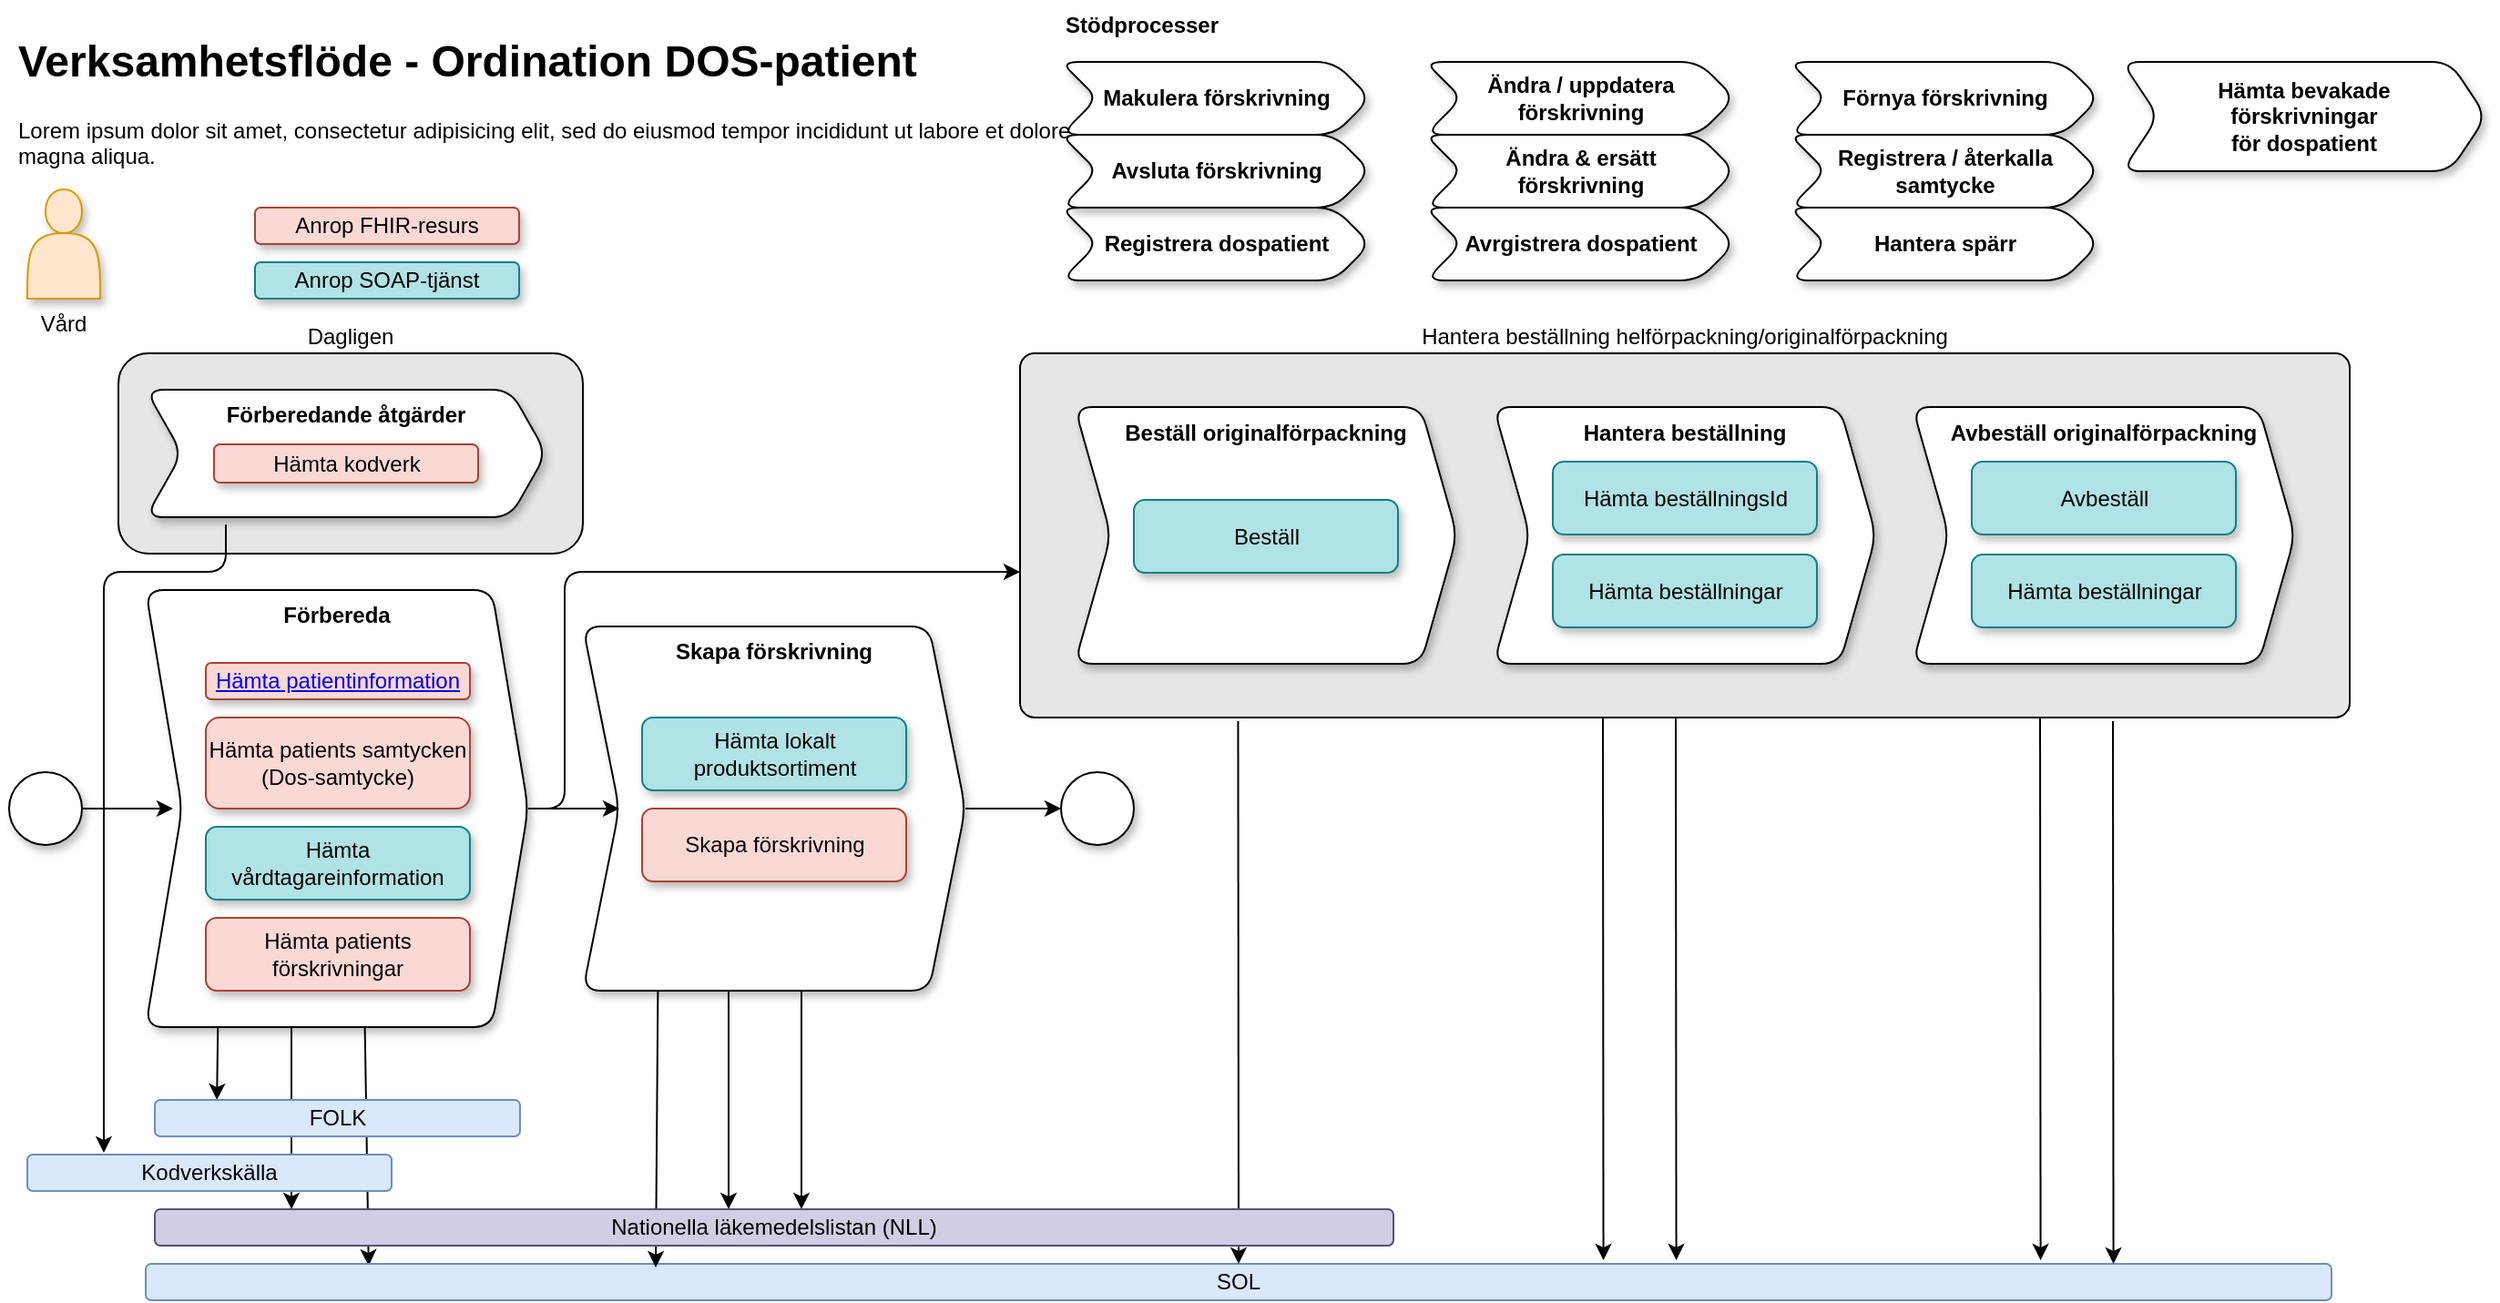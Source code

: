 <mxfile version="13.8.5" type="github">
  <diagram id="GABBl2dpVVqAl6sFdLsY" name="Page-1">
    <mxGraphModel dx="1865" dy="1918" grid="1" gridSize="10" guides="1" tooltips="1" connect="1" arrows="1" fold="1" page="1" pageScale="1" pageWidth="850" pageHeight="1100" math="0" shadow="0">
      <root>
        <mxCell id="0" />
        <mxCell id="1" parent="0" />
        <mxCell id="sEFjxK3mFK4mutGB9BbR-26" value="Skapa förskrivning" style="shape=step;perimeter=stepPerimeter;whiteSpace=wrap;html=1;fixedSize=1;rounded=1;shadow=1;fontStyle=1;horizontal=1;verticalAlign=top;" vertex="1" parent="1">
          <mxGeometry x="315" y="-760" width="210" height="200" as="geometry" />
        </mxCell>
        <mxCell id="sEFjxK3mFK4mutGB9BbR-44" value="&lt;div align=&quot;left&quot;&gt;Dagligen&lt;/div&gt;" style="rounded=1;whiteSpace=wrap;html=1;align=center;labelPosition=center;verticalLabelPosition=top;verticalAlign=bottom;fillColor=#E6E6E6;" vertex="1" parent="1">
          <mxGeometry x="60" y="-910" width="255" height="110" as="geometry" />
        </mxCell>
        <mxCell id="sEFjxK3mFK4mutGB9BbR-40" value="Förberedande åtgärder" style="shape=step;perimeter=stepPerimeter;whiteSpace=wrap;html=1;fixedSize=1;rounded=1;shadow=1;fontStyle=1;horizontal=1;verticalAlign=top;" vertex="1" parent="1">
          <mxGeometry x="75" y="-890" width="220" height="70" as="geometry" />
        </mxCell>
        <mxCell id="sEFjxK3mFK4mutGB9BbR-3" value="" style="endArrow=classic;html=1;strokeColor=#000000;fontSize=12;align=center;entryX=0;entryY=0.5;entryDx=0;entryDy=0;exitX=1;exitY=0.5;exitDx=0;exitDy=0;" edge="1" parent="1">
          <mxGeometry width="50" height="50" relative="1" as="geometry">
            <mxPoint x="40" y="-660" as="sourcePoint" />
            <mxPoint x="90" y="-660" as="targetPoint" />
          </mxGeometry>
        </mxCell>
        <mxCell id="sEFjxK3mFK4mutGB9BbR-5" value="&lt;h1&gt;Verksamhetsflöde - Ordination DOS-patient&lt;br&gt;&lt;/h1&gt;&lt;p&gt;Lorem ipsum dolor sit amet, consectetur adipisicing elit, sed do eiusmod tempor incididunt ut labore et dolore magna aliqua.&lt;/p&gt;" style="text;html=1;strokeColor=none;fillColor=none;spacing=5;spacingTop=-20;whiteSpace=wrap;overflow=hidden;rounded=0;shadow=1;fontSize=12;" vertex="1" parent="1">
          <mxGeometry y="-1090" width="600" height="120" as="geometry" />
        </mxCell>
        <mxCell id="sEFjxK3mFK4mutGB9BbR-6" value="Anrop SOAP-tjänst" style="rounded=1;whiteSpace=wrap;html=1;shadow=1;fontSize=12;fillColor=#b0e3e6;strokeColor=#0e8088;" vertex="1" parent="1">
          <mxGeometry x="135" y="-960" width="145" height="20" as="geometry" />
        </mxCell>
        <mxCell id="sEFjxK3mFK4mutGB9BbR-7" value="Anrop FHIR-resurs" style="rounded=1;whiteSpace=wrap;html=1;shadow=1;fontSize=12;fillColor=#fad9d5;strokeColor=#ae4132;" vertex="1" parent="1">
          <mxGeometry x="135" y="-990" width="145" height="20" as="geometry" />
        </mxCell>
        <mxCell id="sEFjxK3mFK4mutGB9BbR-9" value="Vård" style="shape=actor;whiteSpace=wrap;html=1;rounded=1;shadow=1;labelPosition=center;verticalLabelPosition=bottom;align=center;verticalAlign=top;fillColor=#ffe6cc;strokeColor=#d79b00;" vertex="1" parent="1">
          <mxGeometry x="10" y="-1000" width="40" height="60" as="geometry" />
        </mxCell>
        <mxCell id="sEFjxK3mFK4mutGB9BbR-10" value="&lt;b&gt;Stödprocesser&lt;/b&gt;" style="text;html=1;strokeColor=none;fillColor=none;align=left;verticalAlign=middle;whiteSpace=wrap;rounded=0;shadow=1;fontSize=12;" vertex="1" parent="1">
          <mxGeometry x="577.5" y="-1100" width="219" height="20" as="geometry" />
        </mxCell>
        <mxCell id="sEFjxK3mFK4mutGB9BbR-11" value="Ändra / uppdatera förskrivning" style="shape=step;perimeter=stepPerimeter;whiteSpace=wrap;html=1;fixedSize=1;rounded=1;shadow=1;fontStyle=1" vertex="1" parent="1">
          <mxGeometry x="777.5" y="-1070" width="170" height="40" as="geometry" />
        </mxCell>
        <mxCell id="sEFjxK3mFK4mutGB9BbR-13" value="" style="ellipse;whiteSpace=wrap;html=1;aspect=fixed;rounded=1;shadow=1;fontSize=12;" vertex="1" parent="1">
          <mxGeometry y="-680" width="40" height="40" as="geometry" />
        </mxCell>
        <mxCell id="sEFjxK3mFK4mutGB9BbR-70" style="edgeStyle=orthogonalEdgeStyle;rounded=0;orthogonalLoop=1;jettySize=auto;html=1;exitX=1;exitY=0.5;exitDx=0;exitDy=0;entryX=0;entryY=0.5;entryDx=0;entryDy=0;" edge="1" parent="1" source="sEFjxK3mFK4mutGB9BbR-17" target="sEFjxK3mFK4mutGB9BbR-26">
          <mxGeometry relative="1" as="geometry" />
        </mxCell>
        <mxCell id="sEFjxK3mFK4mutGB9BbR-73" style="edgeStyle=orthogonalEdgeStyle;rounded=1;orthogonalLoop=1;jettySize=auto;html=1;exitX=1;exitY=0.5;exitDx=0;exitDy=0;" edge="1" parent="1" source="sEFjxK3mFK4mutGB9BbR-17" target="sEFjxK3mFK4mutGB9BbR-51">
          <mxGeometry relative="1" as="geometry">
            <Array as="points">
              <mxPoint x="305" y="-660" />
              <mxPoint x="305" y="-790" />
            </Array>
          </mxGeometry>
        </mxCell>
        <mxCell id="sEFjxK3mFK4mutGB9BbR-23" value="" style="endArrow=classic;html=1;horizontal=0;labelPosition=right;verticalLabelPosition=middle;align=left;verticalAlign=middle;" edge="1" parent="1">
          <mxGeometry x="0.938" relative="1" as="geometry">
            <mxPoint x="155" y="-560" as="sourcePoint" />
            <mxPoint x="155" y="-440" as="targetPoint" />
            <mxPoint as="offset" />
          </mxGeometry>
        </mxCell>
        <mxCell id="sEFjxK3mFK4mutGB9BbR-24" value="" style="endArrow=classic;html=1;exitX=0.19;exitY=1;exitDx=0;exitDy=0;horizontal=0;labelPosition=right;verticalLabelPosition=middle;align=left;verticalAlign=middle;exitPerimeter=0;entryX=0.17;entryY=0;entryDx=0;entryDy=0;entryPerimeter=0;" edge="1" parent="1" target="sEFjxK3mFK4mutGB9BbR-41">
          <mxGeometry x="0.938" relative="1" as="geometry">
            <mxPoint x="114.9" y="-560" as="sourcePoint" />
            <mxPoint x="115" y="-470" as="targetPoint" />
            <mxPoint as="offset" />
          </mxGeometry>
        </mxCell>
        <mxCell id="sEFjxK3mFK4mutGB9BbR-25" value="" style="endArrow=classic;html=1;horizontal=0;labelPosition=right;verticalLabelPosition=middle;align=left;verticalAlign=middle;entryX=0.102;entryY=0.05;entryDx=0;entryDy=0;entryPerimeter=0;" edge="1" parent="1" target="sEFjxK3mFK4mutGB9BbR-47">
          <mxGeometry x="0.938" relative="1" as="geometry">
            <mxPoint x="195" y="-560" as="sourcePoint" />
            <mxPoint x="195" y="-440" as="targetPoint" />
            <mxPoint as="offset" />
          </mxGeometry>
        </mxCell>
        <mxCell id="sEFjxK3mFK4mutGB9BbR-29" value="Skapa förskrivning" style="rounded=1;whiteSpace=wrap;html=1;shadow=1;fontSize=12;fillColor=#fad9d5;strokeColor=#ae4132;" vertex="1" parent="1">
          <mxGeometry x="347.5" y="-660" width="145" height="40" as="geometry" />
        </mxCell>
        <mxCell id="sEFjxK3mFK4mutGB9BbR-30" value="Registrera dospatient" style="shape=step;perimeter=stepPerimeter;whiteSpace=wrap;html=1;fixedSize=1;rounded=1;shadow=1;fontStyle=1" vertex="1" parent="1">
          <mxGeometry x="577.5" y="-990" width="170" height="40" as="geometry" />
        </mxCell>
        <mxCell id="sEFjxK3mFK4mutGB9BbR-31" value="Makulera förskrivning" style="shape=step;perimeter=stepPerimeter;whiteSpace=wrap;html=1;fixedSize=1;rounded=1;shadow=1;fontStyle=1" vertex="1" parent="1">
          <mxGeometry x="577.5" y="-1070" width="170" height="40" as="geometry" />
        </mxCell>
        <mxCell id="sEFjxK3mFK4mutGB9BbR-32" value="&lt;div&gt;Ändra &amp;amp; ersätt &lt;br&gt;&lt;/div&gt;&lt;div&gt;förskrivning&lt;/div&gt;" style="shape=step;perimeter=stepPerimeter;whiteSpace=wrap;html=1;fixedSize=1;rounded=1;shadow=1;fontStyle=1" vertex="1" parent="1">
          <mxGeometry x="777.5" y="-1030" width="170" height="40" as="geometry" />
        </mxCell>
        <mxCell id="sEFjxK3mFK4mutGB9BbR-33" value="Förnya förskrivning" style="shape=step;perimeter=stepPerimeter;whiteSpace=wrap;html=1;fixedSize=1;rounded=1;shadow=1;fontStyle=1" vertex="1" parent="1">
          <mxGeometry x="977.5" y="-1070" width="170" height="40" as="geometry" />
        </mxCell>
        <mxCell id="sEFjxK3mFK4mutGB9BbR-34" value="Registrera / återkalla samtycke" style="shape=step;perimeter=stepPerimeter;whiteSpace=wrap;html=1;fixedSize=1;rounded=1;shadow=1;fontStyle=1" vertex="1" parent="1">
          <mxGeometry x="977.5" y="-1030" width="170" height="40" as="geometry" />
        </mxCell>
        <mxCell id="sEFjxK3mFK4mutGB9BbR-35" value="&lt;div&gt;Hämta bevakade&lt;/div&gt;&lt;div&gt;förskrivningar&lt;/div&gt; för dospatient" style="shape=step;perimeter=stepPerimeter;whiteSpace=wrap;html=1;fixedSize=1;rounded=1;shadow=1;fontStyle=1" vertex="1" parent="1">
          <mxGeometry x="1160" y="-1070" width="200" height="60" as="geometry" />
        </mxCell>
        <mxCell id="sEFjxK3mFK4mutGB9BbR-36" value="Hantera spärr" style="shape=step;perimeter=stepPerimeter;whiteSpace=wrap;html=1;fixedSize=1;rounded=1;shadow=1;fontStyle=1" vertex="1" parent="1">
          <mxGeometry x="977.5" y="-990" width="170" height="40" as="geometry" />
        </mxCell>
        <mxCell id="sEFjxK3mFK4mutGB9BbR-37" value="Avsluta förskrivning" style="shape=step;perimeter=stepPerimeter;whiteSpace=wrap;html=1;fixedSize=1;rounded=1;shadow=1;fontStyle=1" vertex="1" parent="1">
          <mxGeometry x="577.5" y="-1030" width="170" height="40" as="geometry" />
        </mxCell>
        <mxCell id="sEFjxK3mFK4mutGB9BbR-38" value="Avrgistrera dospatient" style="shape=step;perimeter=stepPerimeter;whiteSpace=wrap;html=1;fixedSize=1;rounded=1;shadow=1;fontStyle=1" vertex="1" parent="1">
          <mxGeometry x="777.5" y="-990" width="170" height="40" as="geometry" />
        </mxCell>
        <mxCell id="sEFjxK3mFK4mutGB9BbR-39" value="Hämta kodverk" style="rounded=1;whiteSpace=wrap;html=1;shadow=1;fontSize=12;fillColor=#fad9d5;strokeColor=#ae4132;" vertex="1" parent="1">
          <mxGeometry x="112.5" y="-860" width="145" height="21" as="geometry" />
        </mxCell>
        <UserObject label="FOLK" tooltip="Folkbokförda personer (FOLK)" id="sEFjxK3mFK4mutGB9BbR-41">
          <mxCell style="whiteSpace=wrap;html=1;fillColor=#dae8fc;strokeColor=#6c8ebf;rounded=1;" vertex="1" parent="1">
            <mxGeometry x="80" y="-500" width="200.5" height="20" as="geometry" />
          </mxCell>
        </UserObject>
        <mxCell id="sEFjxK3mFK4mutGB9BbR-42" value="" style="endArrow=classic;html=1;horizontal=0;labelPosition=right;verticalLabelPosition=middle;align=left;verticalAlign=middle;entryX=0.21;entryY=-0.05;entryDx=0;entryDy=0;entryPerimeter=0;exitX=0.2;exitY=1.057;exitDx=0;exitDy=0;exitPerimeter=0;" edge="1" parent="1" source="sEFjxK3mFK4mutGB9BbR-40" target="sEFjxK3mFK4mutGB9BbR-14">
          <mxGeometry x="0.938" relative="1" as="geometry">
            <mxPoint x="110" y="-780" as="sourcePoint" />
            <mxPoint x="119.6" y="-470" as="targetPoint" />
            <mxPoint as="offset" />
            <Array as="points">
              <mxPoint x="119" y="-790" />
              <mxPoint x="52" y="-790" />
            </Array>
          </mxGeometry>
        </mxCell>
        <mxCell id="sEFjxK3mFK4mutGB9BbR-43" value="" style="endArrow=classic;html=1;horizontal=0;labelPosition=right;verticalLabelPosition=middle;align=left;verticalAlign=middle;" edge="1" parent="1">
          <mxGeometry x="0.938" relative="1" as="geometry">
            <mxPoint x="435" y="-560" as="sourcePoint" />
            <mxPoint x="435" y="-440" as="targetPoint" />
            <mxPoint as="offset" />
          </mxGeometry>
        </mxCell>
        <UserObject label="SOL" tooltip="Folkbokförda personer (FOLK)" id="sEFjxK3mFK4mutGB9BbR-47">
          <mxCell style="whiteSpace=wrap;html=1;fillColor=#dae8fc;strokeColor=#6c8ebf;rounded=1;" vertex="1" parent="1">
            <mxGeometry x="75" y="-410" width="1200" height="20" as="geometry" />
          </mxCell>
        </UserObject>
        <mxCell id="sEFjxK3mFK4mutGB9BbR-48" value="Hämta lokalt produktsortiment" style="rounded=1;whiteSpace=wrap;html=1;shadow=1;fontSize=12;fillColor=#b0e3e6;strokeColor=#0e8088;" vertex="1" parent="1">
          <mxGeometry x="347.5" y="-710" width="145" height="40" as="geometry" />
        </mxCell>
        <mxCell id="sEFjxK3mFK4mutGB9BbR-49" value="" style="endArrow=classic;html=1;horizontal=0;labelPosition=right;verticalLabelPosition=middle;align=left;verticalAlign=middle;entryX=0.27;entryY=0.1;entryDx=0;entryDy=0;entryPerimeter=0;" edge="1" parent="1">
          <mxGeometry x="0.938" relative="1" as="geometry">
            <mxPoint x="356.2" y="-560" as="sourcePoint" />
            <mxPoint x="355.0" y="-408" as="targetPoint" />
            <mxPoint as="offset" />
          </mxGeometry>
        </mxCell>
        <mxCell id="sEFjxK3mFK4mutGB9BbR-50" value="" style="endArrow=classic;html=1;horizontal=0;labelPosition=right;verticalLabelPosition=middle;align=left;verticalAlign=middle;" edge="1" parent="1">
          <mxGeometry x="0.938" relative="1" as="geometry">
            <mxPoint x="395" y="-560" as="sourcePoint" />
            <mxPoint x="395" y="-440" as="targetPoint" />
            <mxPoint as="offset" />
          </mxGeometry>
        </mxCell>
        <mxCell id="sEFjxK3mFK4mutGB9BbR-51" value="Hantera beställning helförpackning/originalförpackning" style="rounded=1;whiteSpace=wrap;html=1;align=center;labelPosition=center;verticalLabelPosition=top;verticalAlign=bottom;fillColor=#E6E6E6;arcSize=4;" vertex="1" parent="1">
          <mxGeometry x="555" y="-910" width="730" height="200" as="geometry" />
        </mxCell>
        <mxCell id="sEFjxK3mFK4mutGB9BbR-52" value="Beställ originalförpackning" style="shape=step;perimeter=stepPerimeter;whiteSpace=wrap;html=1;fixedSize=1;rounded=1;shadow=1;fontStyle=1;horizontal=1;verticalAlign=top;" vertex="1" parent="1">
          <mxGeometry x="585" y="-880.5" width="210" height="141" as="geometry" />
        </mxCell>
        <mxCell id="sEFjxK3mFK4mutGB9BbR-55" value="Beställ" style="rounded=1;whiteSpace=wrap;html=1;shadow=1;fontSize=12;fillColor=#b0e3e6;strokeColor=#0e8088;" vertex="1" parent="1">
          <mxGeometry x="617.5" y="-829.5" width="145" height="40" as="geometry" />
        </mxCell>
        <mxCell id="sEFjxK3mFK4mutGB9BbR-56" value="Hantera beställning" style="shape=step;perimeter=stepPerimeter;whiteSpace=wrap;html=1;fixedSize=1;rounded=1;shadow=1;fontStyle=1;horizontal=1;verticalAlign=top;" vertex="1" parent="1">
          <mxGeometry x="815" y="-880.5" width="210" height="141" as="geometry" />
        </mxCell>
        <mxCell id="sEFjxK3mFK4mutGB9BbR-57" value="Hämta beställningsId" style="rounded=1;whiteSpace=wrap;html=1;shadow=1;fontSize=12;fillColor=#b0e3e6;strokeColor=#0e8088;" vertex="1" parent="1">
          <mxGeometry x="847.5" y="-850.5" width="145" height="40" as="geometry" />
        </mxCell>
        <mxCell id="sEFjxK3mFK4mutGB9BbR-58" value="Hämta beställningar" style="rounded=1;whiteSpace=wrap;html=1;shadow=1;fontSize=12;fillColor=#b0e3e6;strokeColor=#0e8088;" vertex="1" parent="1">
          <mxGeometry x="847.5" y="-799.5" width="145" height="40" as="geometry" />
        </mxCell>
        <mxCell id="sEFjxK3mFK4mutGB9BbR-59" value="Avbeställ originalförpackning" style="shape=step;perimeter=stepPerimeter;whiteSpace=wrap;html=1;fixedSize=1;rounded=1;shadow=1;fontStyle=1;horizontal=1;verticalAlign=top;" vertex="1" parent="1">
          <mxGeometry x="1045" y="-880.5" width="210" height="141" as="geometry" />
        </mxCell>
        <mxCell id="sEFjxK3mFK4mutGB9BbR-60" value="Avbeställ" style="rounded=1;whiteSpace=wrap;html=1;shadow=1;fontSize=12;fillColor=#b0e3e6;strokeColor=#0e8088;" vertex="1" parent="1">
          <mxGeometry x="1077.5" y="-850.5" width="145" height="40" as="geometry" />
        </mxCell>
        <mxCell id="sEFjxK3mFK4mutGB9BbR-61" value="Hämta beställningar" style="rounded=1;whiteSpace=wrap;html=1;shadow=1;fontSize=12;fillColor=#b0e3e6;strokeColor=#0e8088;" vertex="1" parent="1">
          <mxGeometry x="1077.5" y="-799.5" width="145" height="40" as="geometry" />
        </mxCell>
        <mxCell id="sEFjxK3mFK4mutGB9BbR-64" value="" style="ellipse;whiteSpace=wrap;html=1;aspect=fixed;rounded=1;shadow=1;fontSize=12;" vertex="1" parent="1">
          <mxGeometry x="577.5" y="-680" width="40" height="40" as="geometry" />
        </mxCell>
        <mxCell id="sEFjxK3mFK4mutGB9BbR-65" value="" style="endArrow=classic;html=1;entryX=0;entryY=0.5;entryDx=0;entryDy=0;exitX=1;exitY=0.5;exitDx=0;exitDy=0;" edge="1" parent="1" source="sEFjxK3mFK4mutGB9BbR-26" target="sEFjxK3mFK4mutGB9BbR-64">
          <mxGeometry width="50" height="50" relative="1" as="geometry">
            <mxPoint x="335" y="-700" as="sourcePoint" />
            <mxPoint x="385" y="-750" as="targetPoint" />
          </mxGeometry>
        </mxCell>
        <mxCell id="sEFjxK3mFK4mutGB9BbR-81" value="" style="endArrow=classic;html=1;horizontal=0;labelPosition=right;verticalLabelPosition=middle;align=left;verticalAlign=middle;entryX=0.27;entryY=0.1;entryDx=0;entryDy=0;entryPerimeter=0;exitX=0.164;exitY=1.01;exitDx=0;exitDy=0;exitPerimeter=0;" edge="1" parent="1" source="sEFjxK3mFK4mutGB9BbR-51">
          <mxGeometry x="0.938" relative="1" as="geometry">
            <mxPoint x="676.2" y="-562" as="sourcePoint" />
            <mxPoint x="675" y="-410" as="targetPoint" />
            <mxPoint as="offset" />
          </mxGeometry>
        </mxCell>
        <mxCell id="sEFjxK3mFK4mutGB9BbR-82" value="" style="endArrow=classic;html=1;horizontal=0;labelPosition=right;verticalLabelPosition=middle;align=left;verticalAlign=middle;entryX=0.27;entryY=0.1;entryDx=0;entryDy=0;entryPerimeter=0;exitX=0.164;exitY=1.01;exitDx=0;exitDy=0;exitPerimeter=0;" edge="1" parent="1">
          <mxGeometry x="0.938" relative="1" as="geometry">
            <mxPoint x="875.0" y="-710" as="sourcePoint" />
            <mxPoint x="875.28" y="-412" as="targetPoint" />
            <mxPoint as="offset" />
          </mxGeometry>
        </mxCell>
        <mxCell id="sEFjxK3mFK4mutGB9BbR-83" value="" style="endArrow=classic;html=1;horizontal=0;labelPosition=right;verticalLabelPosition=middle;align=left;verticalAlign=middle;entryX=0.27;entryY=0.1;entryDx=0;entryDy=0;entryPerimeter=0;exitX=0.164;exitY=1.01;exitDx=0;exitDy=0;exitPerimeter=0;" edge="1" parent="1">
          <mxGeometry x="0.938" relative="1" as="geometry">
            <mxPoint x="915" y="-710" as="sourcePoint" />
            <mxPoint x="915.28" y="-412" as="targetPoint" />
            <mxPoint as="offset" />
          </mxGeometry>
        </mxCell>
        <mxCell id="sEFjxK3mFK4mutGB9BbR-84" value="" style="endArrow=classic;html=1;horizontal=0;labelPosition=right;verticalLabelPosition=middle;align=left;verticalAlign=middle;entryX=0.27;entryY=0.1;entryDx=0;entryDy=0;entryPerimeter=0;exitX=0.164;exitY=1.01;exitDx=0;exitDy=0;exitPerimeter=0;" edge="1" parent="1">
          <mxGeometry x="0.938" relative="1" as="geometry">
            <mxPoint x="1115" y="-710" as="sourcePoint" />
            <mxPoint x="1115.28" y="-412" as="targetPoint" />
            <mxPoint as="offset" />
          </mxGeometry>
        </mxCell>
        <mxCell id="sEFjxK3mFK4mutGB9BbR-85" value="" style="endArrow=classic;html=1;horizontal=0;labelPosition=right;verticalLabelPosition=middle;align=left;verticalAlign=middle;entryX=0.27;entryY=0.1;entryDx=0;entryDy=0;entryPerimeter=0;exitX=0.164;exitY=1.01;exitDx=0;exitDy=0;exitPerimeter=0;" edge="1" parent="1">
          <mxGeometry x="0.938" relative="1" as="geometry">
            <mxPoint x="1155" y="-708" as="sourcePoint" />
            <mxPoint x="1155.28" y="-410" as="targetPoint" />
            <mxPoint as="offset" />
          </mxGeometry>
        </mxCell>
        <mxCell id="sEFjxK3mFK4mutGB9BbR-15" value="Nationella läkemedelslistan (NLL)" style="whiteSpace=wrap;html=1;fillColor=#d0cee2;strokeColor=#56517e;rounded=1;" vertex="1" parent="1">
          <mxGeometry x="80" y="-440" width="680" height="20" as="geometry" />
        </mxCell>
        <mxCell id="sEFjxK3mFK4mutGB9BbR-17" value="Förbereda" style="shape=step;perimeter=stepPerimeter;whiteSpace=wrap;html=1;fixedSize=1;rounded=1;shadow=1;fontStyle=1;horizontal=1;verticalAlign=top;" vertex="1" parent="1">
          <mxGeometry x="75" y="-780" width="210" height="240" as="geometry" />
        </mxCell>
        <mxCell id="sEFjxK3mFK4mutGB9BbR-18" value="&lt;a href=&quot;null&quot;&gt;Hämta patientinformation&lt;/a&gt;" style="rounded=1;whiteSpace=wrap;html=1;shadow=1;fontSize=12;fillColor=#fad9d5;strokeColor=#ae4132;" vertex="1" parent="1">
          <mxGeometry x="108" y="-740" width="145" height="20" as="geometry" />
        </mxCell>
        <mxCell id="sEFjxK3mFK4mutGB9BbR-19" value="Hämta patients samtycken (Dos-samtycke)" style="rounded=1;whiteSpace=wrap;html=1;shadow=1;fontSize=12;fillColor=#fad9d5;strokeColor=#ae4132;" vertex="1" parent="1">
          <mxGeometry x="108" y="-710" width="145" height="50" as="geometry" />
        </mxCell>
        <mxCell id="sEFjxK3mFK4mutGB9BbR-22" value="Hämta patients förskrivningar" style="rounded=1;whiteSpace=wrap;html=1;shadow=1;fontSize=12;fillColor=#fad9d5;strokeColor=#ae4132;" vertex="1" parent="1">
          <mxGeometry x="108" y="-600" width="145" height="40" as="geometry" />
        </mxCell>
        <mxCell id="sEFjxK3mFK4mutGB9BbR-46" value="Hämta vårdtagareinformation" style="rounded=1;whiteSpace=wrap;html=1;shadow=1;fontSize=12;fillColor=#b0e3e6;strokeColor=#0e8088;" vertex="1" parent="1">
          <mxGeometry x="108" y="-650" width="145" height="40" as="geometry" />
        </mxCell>
        <UserObject label="Kodverkskälla" tooltip="Folkbokförda personer (FOLK)" id="sEFjxK3mFK4mutGB9BbR-14">
          <mxCell style="whiteSpace=wrap;html=1;fillColor=#dae8fc;strokeColor=#6c8ebf;rounded=1;" vertex="1" parent="1">
            <mxGeometry x="10" y="-470" width="200" height="20" as="geometry" />
          </mxCell>
        </UserObject>
      </root>
    </mxGraphModel>
  </diagram>
</mxfile>
